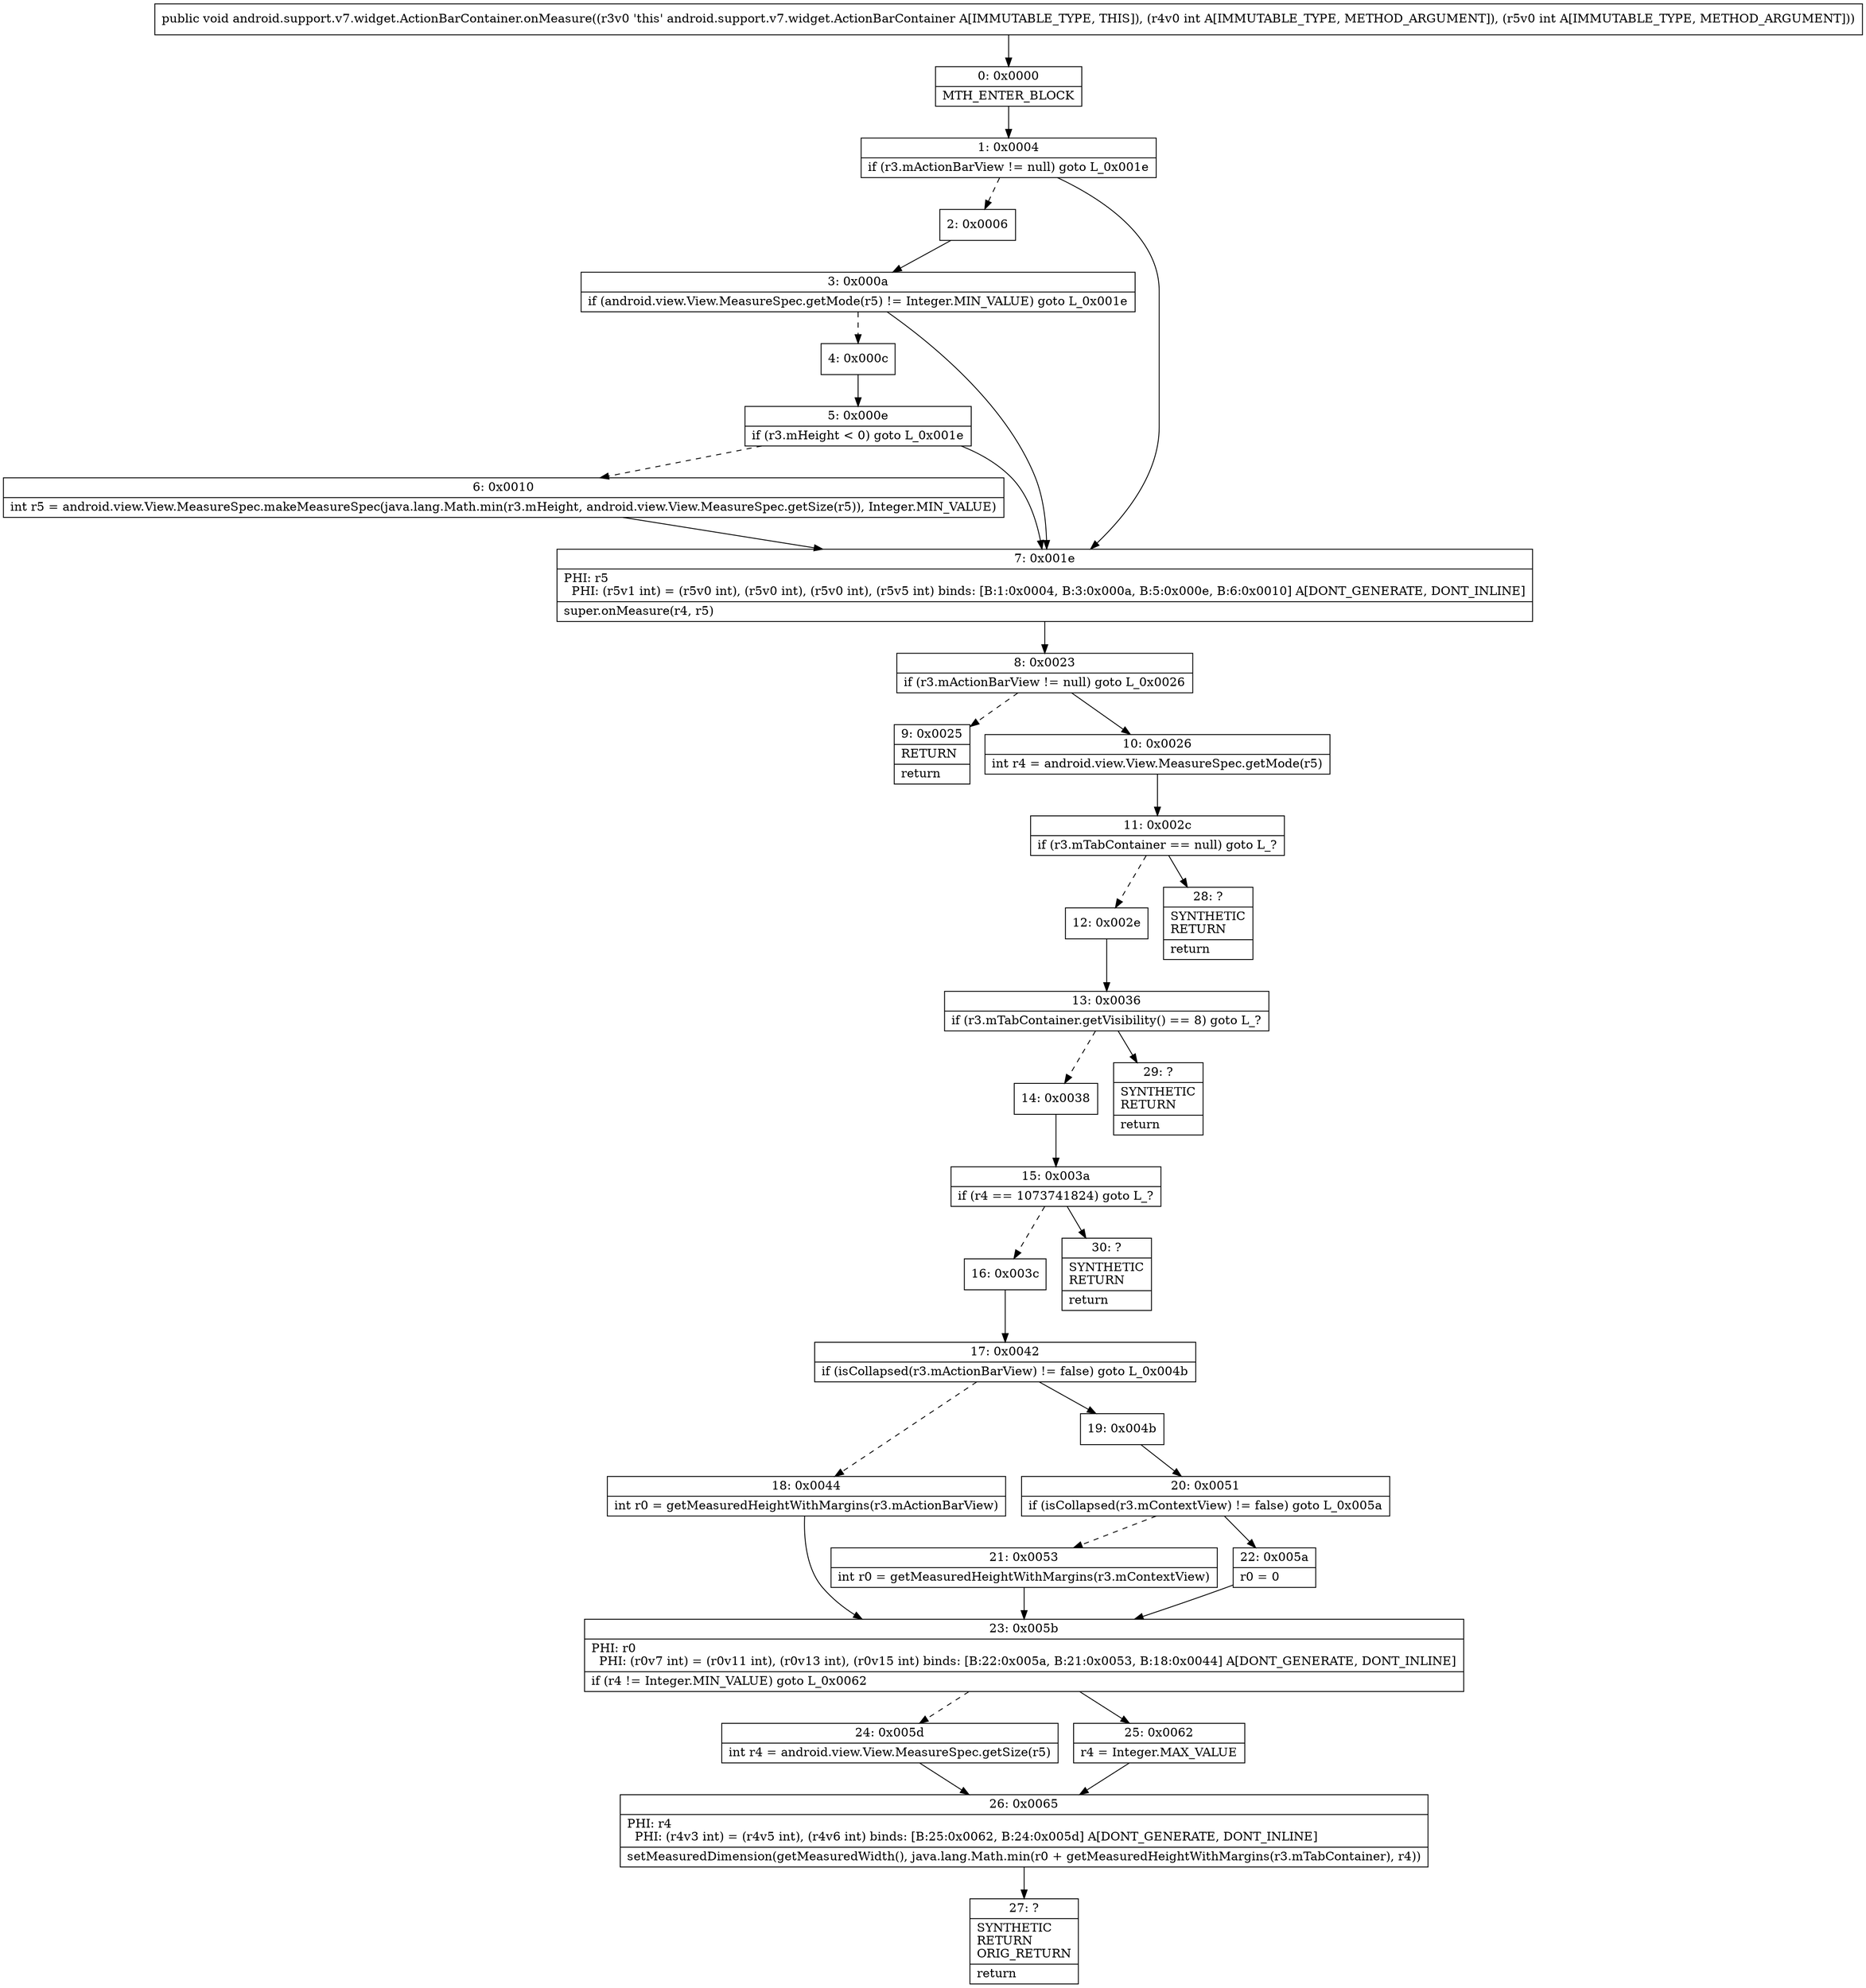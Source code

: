 digraph "CFG forandroid.support.v7.widget.ActionBarContainer.onMeasure(II)V" {
Node_0 [shape=record,label="{0\:\ 0x0000|MTH_ENTER_BLOCK\l}"];
Node_1 [shape=record,label="{1\:\ 0x0004|if (r3.mActionBarView != null) goto L_0x001e\l}"];
Node_2 [shape=record,label="{2\:\ 0x0006}"];
Node_3 [shape=record,label="{3\:\ 0x000a|if (android.view.View.MeasureSpec.getMode(r5) != Integer.MIN_VALUE) goto L_0x001e\l}"];
Node_4 [shape=record,label="{4\:\ 0x000c}"];
Node_5 [shape=record,label="{5\:\ 0x000e|if (r3.mHeight \< 0) goto L_0x001e\l}"];
Node_6 [shape=record,label="{6\:\ 0x0010|int r5 = android.view.View.MeasureSpec.makeMeasureSpec(java.lang.Math.min(r3.mHeight, android.view.View.MeasureSpec.getSize(r5)), Integer.MIN_VALUE)\l}"];
Node_7 [shape=record,label="{7\:\ 0x001e|PHI: r5 \l  PHI: (r5v1 int) = (r5v0 int), (r5v0 int), (r5v0 int), (r5v5 int) binds: [B:1:0x0004, B:3:0x000a, B:5:0x000e, B:6:0x0010] A[DONT_GENERATE, DONT_INLINE]\l|super.onMeasure(r4, r5)\l}"];
Node_8 [shape=record,label="{8\:\ 0x0023|if (r3.mActionBarView != null) goto L_0x0026\l}"];
Node_9 [shape=record,label="{9\:\ 0x0025|RETURN\l|return\l}"];
Node_10 [shape=record,label="{10\:\ 0x0026|int r4 = android.view.View.MeasureSpec.getMode(r5)\l}"];
Node_11 [shape=record,label="{11\:\ 0x002c|if (r3.mTabContainer == null) goto L_?\l}"];
Node_12 [shape=record,label="{12\:\ 0x002e}"];
Node_13 [shape=record,label="{13\:\ 0x0036|if (r3.mTabContainer.getVisibility() == 8) goto L_?\l}"];
Node_14 [shape=record,label="{14\:\ 0x0038}"];
Node_15 [shape=record,label="{15\:\ 0x003a|if (r4 == 1073741824) goto L_?\l}"];
Node_16 [shape=record,label="{16\:\ 0x003c}"];
Node_17 [shape=record,label="{17\:\ 0x0042|if (isCollapsed(r3.mActionBarView) != false) goto L_0x004b\l}"];
Node_18 [shape=record,label="{18\:\ 0x0044|int r0 = getMeasuredHeightWithMargins(r3.mActionBarView)\l}"];
Node_19 [shape=record,label="{19\:\ 0x004b}"];
Node_20 [shape=record,label="{20\:\ 0x0051|if (isCollapsed(r3.mContextView) != false) goto L_0x005a\l}"];
Node_21 [shape=record,label="{21\:\ 0x0053|int r0 = getMeasuredHeightWithMargins(r3.mContextView)\l}"];
Node_22 [shape=record,label="{22\:\ 0x005a|r0 = 0\l}"];
Node_23 [shape=record,label="{23\:\ 0x005b|PHI: r0 \l  PHI: (r0v7 int) = (r0v11 int), (r0v13 int), (r0v15 int) binds: [B:22:0x005a, B:21:0x0053, B:18:0x0044] A[DONT_GENERATE, DONT_INLINE]\l|if (r4 != Integer.MIN_VALUE) goto L_0x0062\l}"];
Node_24 [shape=record,label="{24\:\ 0x005d|int r4 = android.view.View.MeasureSpec.getSize(r5)\l}"];
Node_25 [shape=record,label="{25\:\ 0x0062|r4 = Integer.MAX_VALUE\l}"];
Node_26 [shape=record,label="{26\:\ 0x0065|PHI: r4 \l  PHI: (r4v3 int) = (r4v5 int), (r4v6 int) binds: [B:25:0x0062, B:24:0x005d] A[DONT_GENERATE, DONT_INLINE]\l|setMeasuredDimension(getMeasuredWidth(), java.lang.Math.min(r0 + getMeasuredHeightWithMargins(r3.mTabContainer), r4))\l}"];
Node_27 [shape=record,label="{27\:\ ?|SYNTHETIC\lRETURN\lORIG_RETURN\l|return\l}"];
Node_28 [shape=record,label="{28\:\ ?|SYNTHETIC\lRETURN\l|return\l}"];
Node_29 [shape=record,label="{29\:\ ?|SYNTHETIC\lRETURN\l|return\l}"];
Node_30 [shape=record,label="{30\:\ ?|SYNTHETIC\lRETURN\l|return\l}"];
MethodNode[shape=record,label="{public void android.support.v7.widget.ActionBarContainer.onMeasure((r3v0 'this' android.support.v7.widget.ActionBarContainer A[IMMUTABLE_TYPE, THIS]), (r4v0 int A[IMMUTABLE_TYPE, METHOD_ARGUMENT]), (r5v0 int A[IMMUTABLE_TYPE, METHOD_ARGUMENT])) }"];
MethodNode -> Node_0;
Node_0 -> Node_1;
Node_1 -> Node_2[style=dashed];
Node_1 -> Node_7;
Node_2 -> Node_3;
Node_3 -> Node_4[style=dashed];
Node_3 -> Node_7;
Node_4 -> Node_5;
Node_5 -> Node_6[style=dashed];
Node_5 -> Node_7;
Node_6 -> Node_7;
Node_7 -> Node_8;
Node_8 -> Node_9[style=dashed];
Node_8 -> Node_10;
Node_10 -> Node_11;
Node_11 -> Node_12[style=dashed];
Node_11 -> Node_28;
Node_12 -> Node_13;
Node_13 -> Node_14[style=dashed];
Node_13 -> Node_29;
Node_14 -> Node_15;
Node_15 -> Node_16[style=dashed];
Node_15 -> Node_30;
Node_16 -> Node_17;
Node_17 -> Node_18[style=dashed];
Node_17 -> Node_19;
Node_18 -> Node_23;
Node_19 -> Node_20;
Node_20 -> Node_21[style=dashed];
Node_20 -> Node_22;
Node_21 -> Node_23;
Node_22 -> Node_23;
Node_23 -> Node_24[style=dashed];
Node_23 -> Node_25;
Node_24 -> Node_26;
Node_25 -> Node_26;
Node_26 -> Node_27;
}

